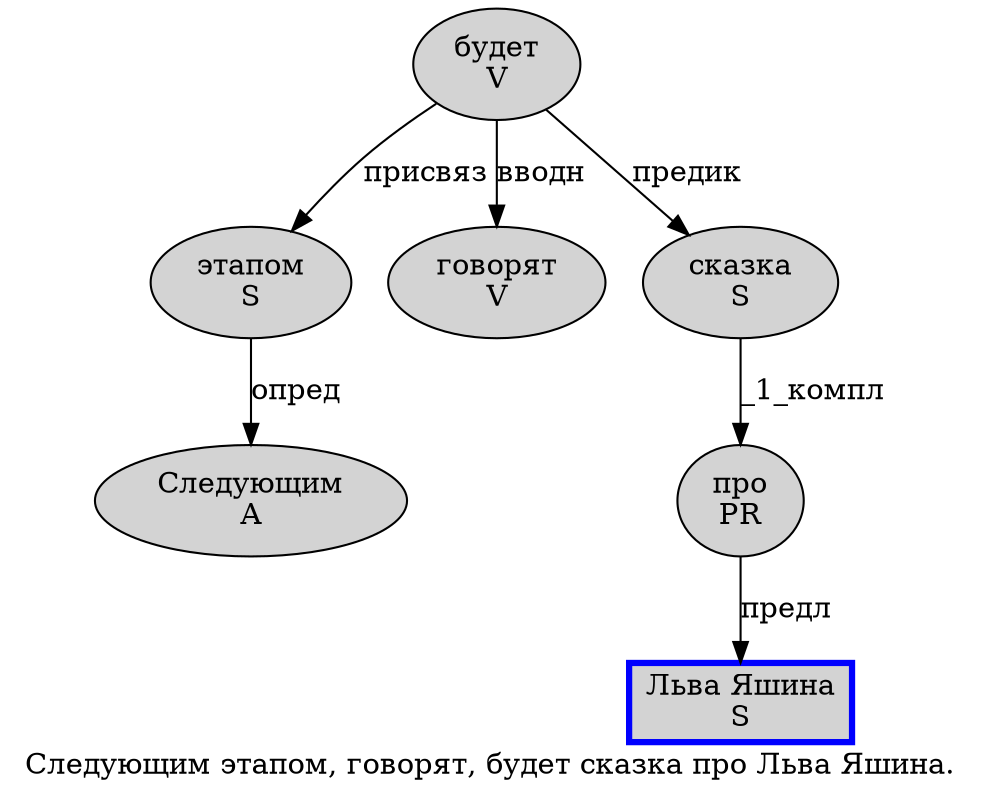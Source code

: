 digraph SENTENCE_3415 {
	graph [label="Следующим этапом, говорят, будет сказка про Льва Яшина."]
	node [style=filled]
		0 [label="Следующим
A" color="" fillcolor=lightgray penwidth=1 shape=ellipse]
		1 [label="этапом
S" color="" fillcolor=lightgray penwidth=1 shape=ellipse]
		3 [label="говорят
V" color="" fillcolor=lightgray penwidth=1 shape=ellipse]
		5 [label="будет
V" color="" fillcolor=lightgray penwidth=1 shape=ellipse]
		6 [label="сказка
S" color="" fillcolor=lightgray penwidth=1 shape=ellipse]
		7 [label="про
PR" color="" fillcolor=lightgray penwidth=1 shape=ellipse]
		8 [label="Льва Яшина
S" color=blue fillcolor=lightgray penwidth=3 shape=box]
			6 -> 7 [label="_1_компл"]
			1 -> 0 [label="опред"]
			7 -> 8 [label="предл"]
			5 -> 1 [label="присвяз"]
			5 -> 3 [label="вводн"]
			5 -> 6 [label="предик"]
}